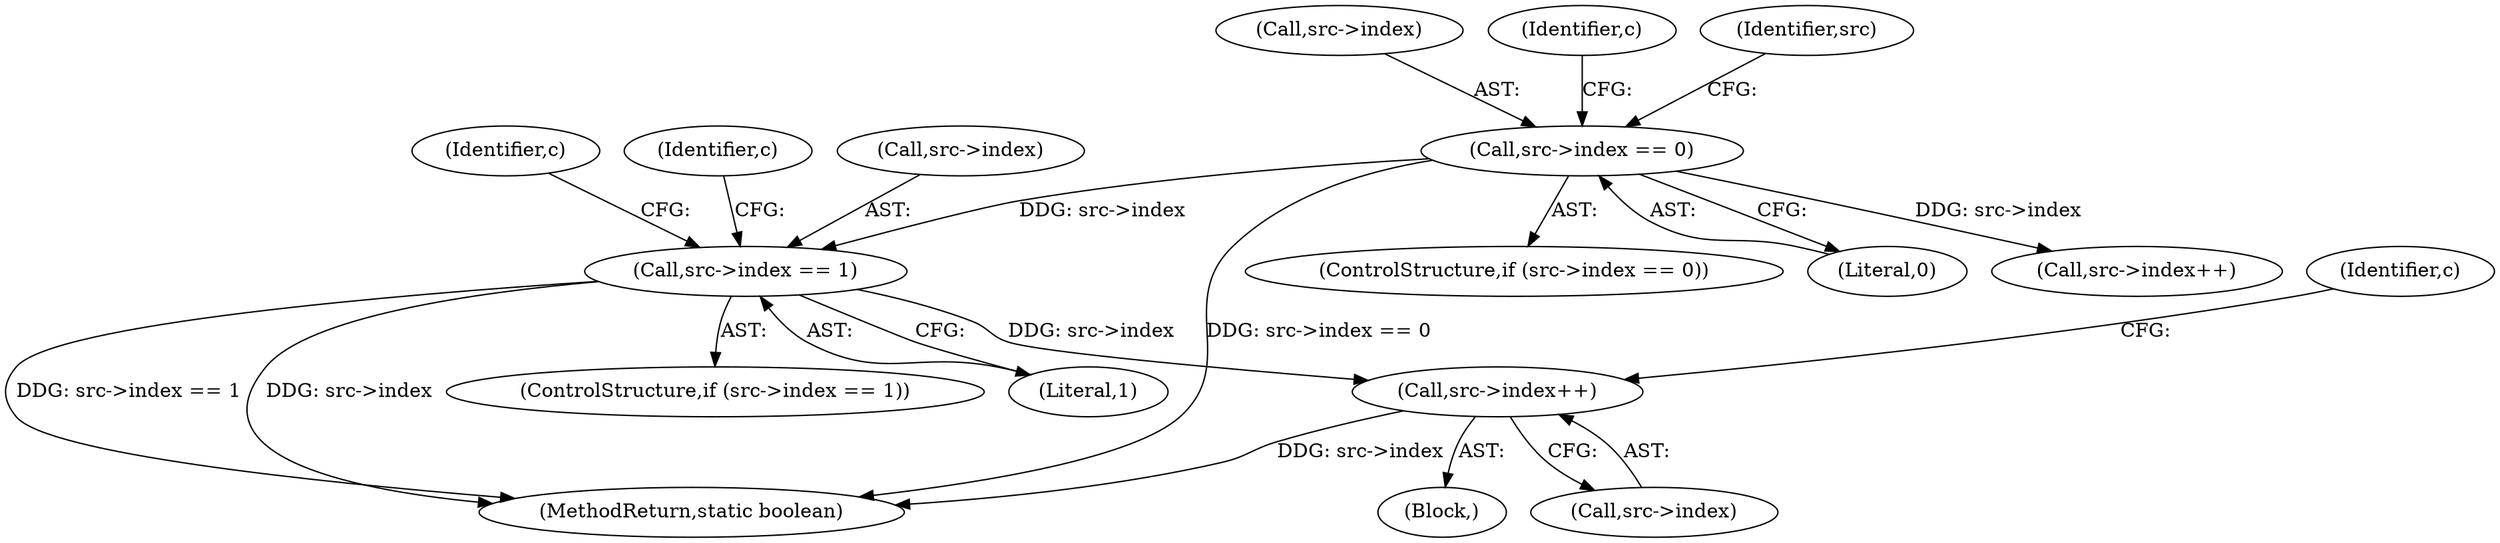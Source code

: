 digraph "0_poppler_fc071d800cb4329a3ccf898d7bf16b4db7323ad8_2@pointer" {
"1000132" [label="(Call,src->index == 1)"];
"1000113" [label="(Call,src->index == 0)"];
"1000141" [label="(Call,src->index++)"];
"1000151" [label="(Identifier,c)"];
"1000141" [label="(Call,src->index++)"];
"1000147" [label="(Identifier,c)"];
"1000114" [label="(Call,src->index)"];
"1000117" [label="(Literal,0)"];
"1000120" [label="(Identifier,c)"];
"1000137" [label="(Block,)"];
"1000139" [label="(Identifier,c)"];
"1000113" [label="(Call,src->index == 0)"];
"1000131" [label="(ControlStructure,if (src->index == 1))"];
"1000142" [label="(Call,src->index)"];
"1000136" [label="(Literal,1)"];
"1000112" [label="(ControlStructure,if (src->index == 0))"];
"1000133" [label="(Call,src->index)"];
"1000134" [label="(Identifier,src)"];
"1000181" [label="(MethodReturn,static boolean)"];
"1000122" [label="(Call,src->index++)"];
"1000132" [label="(Call,src->index == 1)"];
"1000132" -> "1000131"  [label="AST: "];
"1000132" -> "1000136"  [label="CFG: "];
"1000133" -> "1000132"  [label="AST: "];
"1000136" -> "1000132"  [label="AST: "];
"1000139" -> "1000132"  [label="CFG: "];
"1000147" -> "1000132"  [label="CFG: "];
"1000132" -> "1000181"  [label="DDG: src->index"];
"1000132" -> "1000181"  [label="DDG: src->index == 1"];
"1000113" -> "1000132"  [label="DDG: src->index"];
"1000132" -> "1000141"  [label="DDG: src->index"];
"1000113" -> "1000112"  [label="AST: "];
"1000113" -> "1000117"  [label="CFG: "];
"1000114" -> "1000113"  [label="AST: "];
"1000117" -> "1000113"  [label="AST: "];
"1000120" -> "1000113"  [label="CFG: "];
"1000134" -> "1000113"  [label="CFG: "];
"1000113" -> "1000181"  [label="DDG: src->index == 0"];
"1000113" -> "1000122"  [label="DDG: src->index"];
"1000141" -> "1000137"  [label="AST: "];
"1000141" -> "1000142"  [label="CFG: "];
"1000142" -> "1000141"  [label="AST: "];
"1000151" -> "1000141"  [label="CFG: "];
"1000141" -> "1000181"  [label="DDG: src->index"];
}
